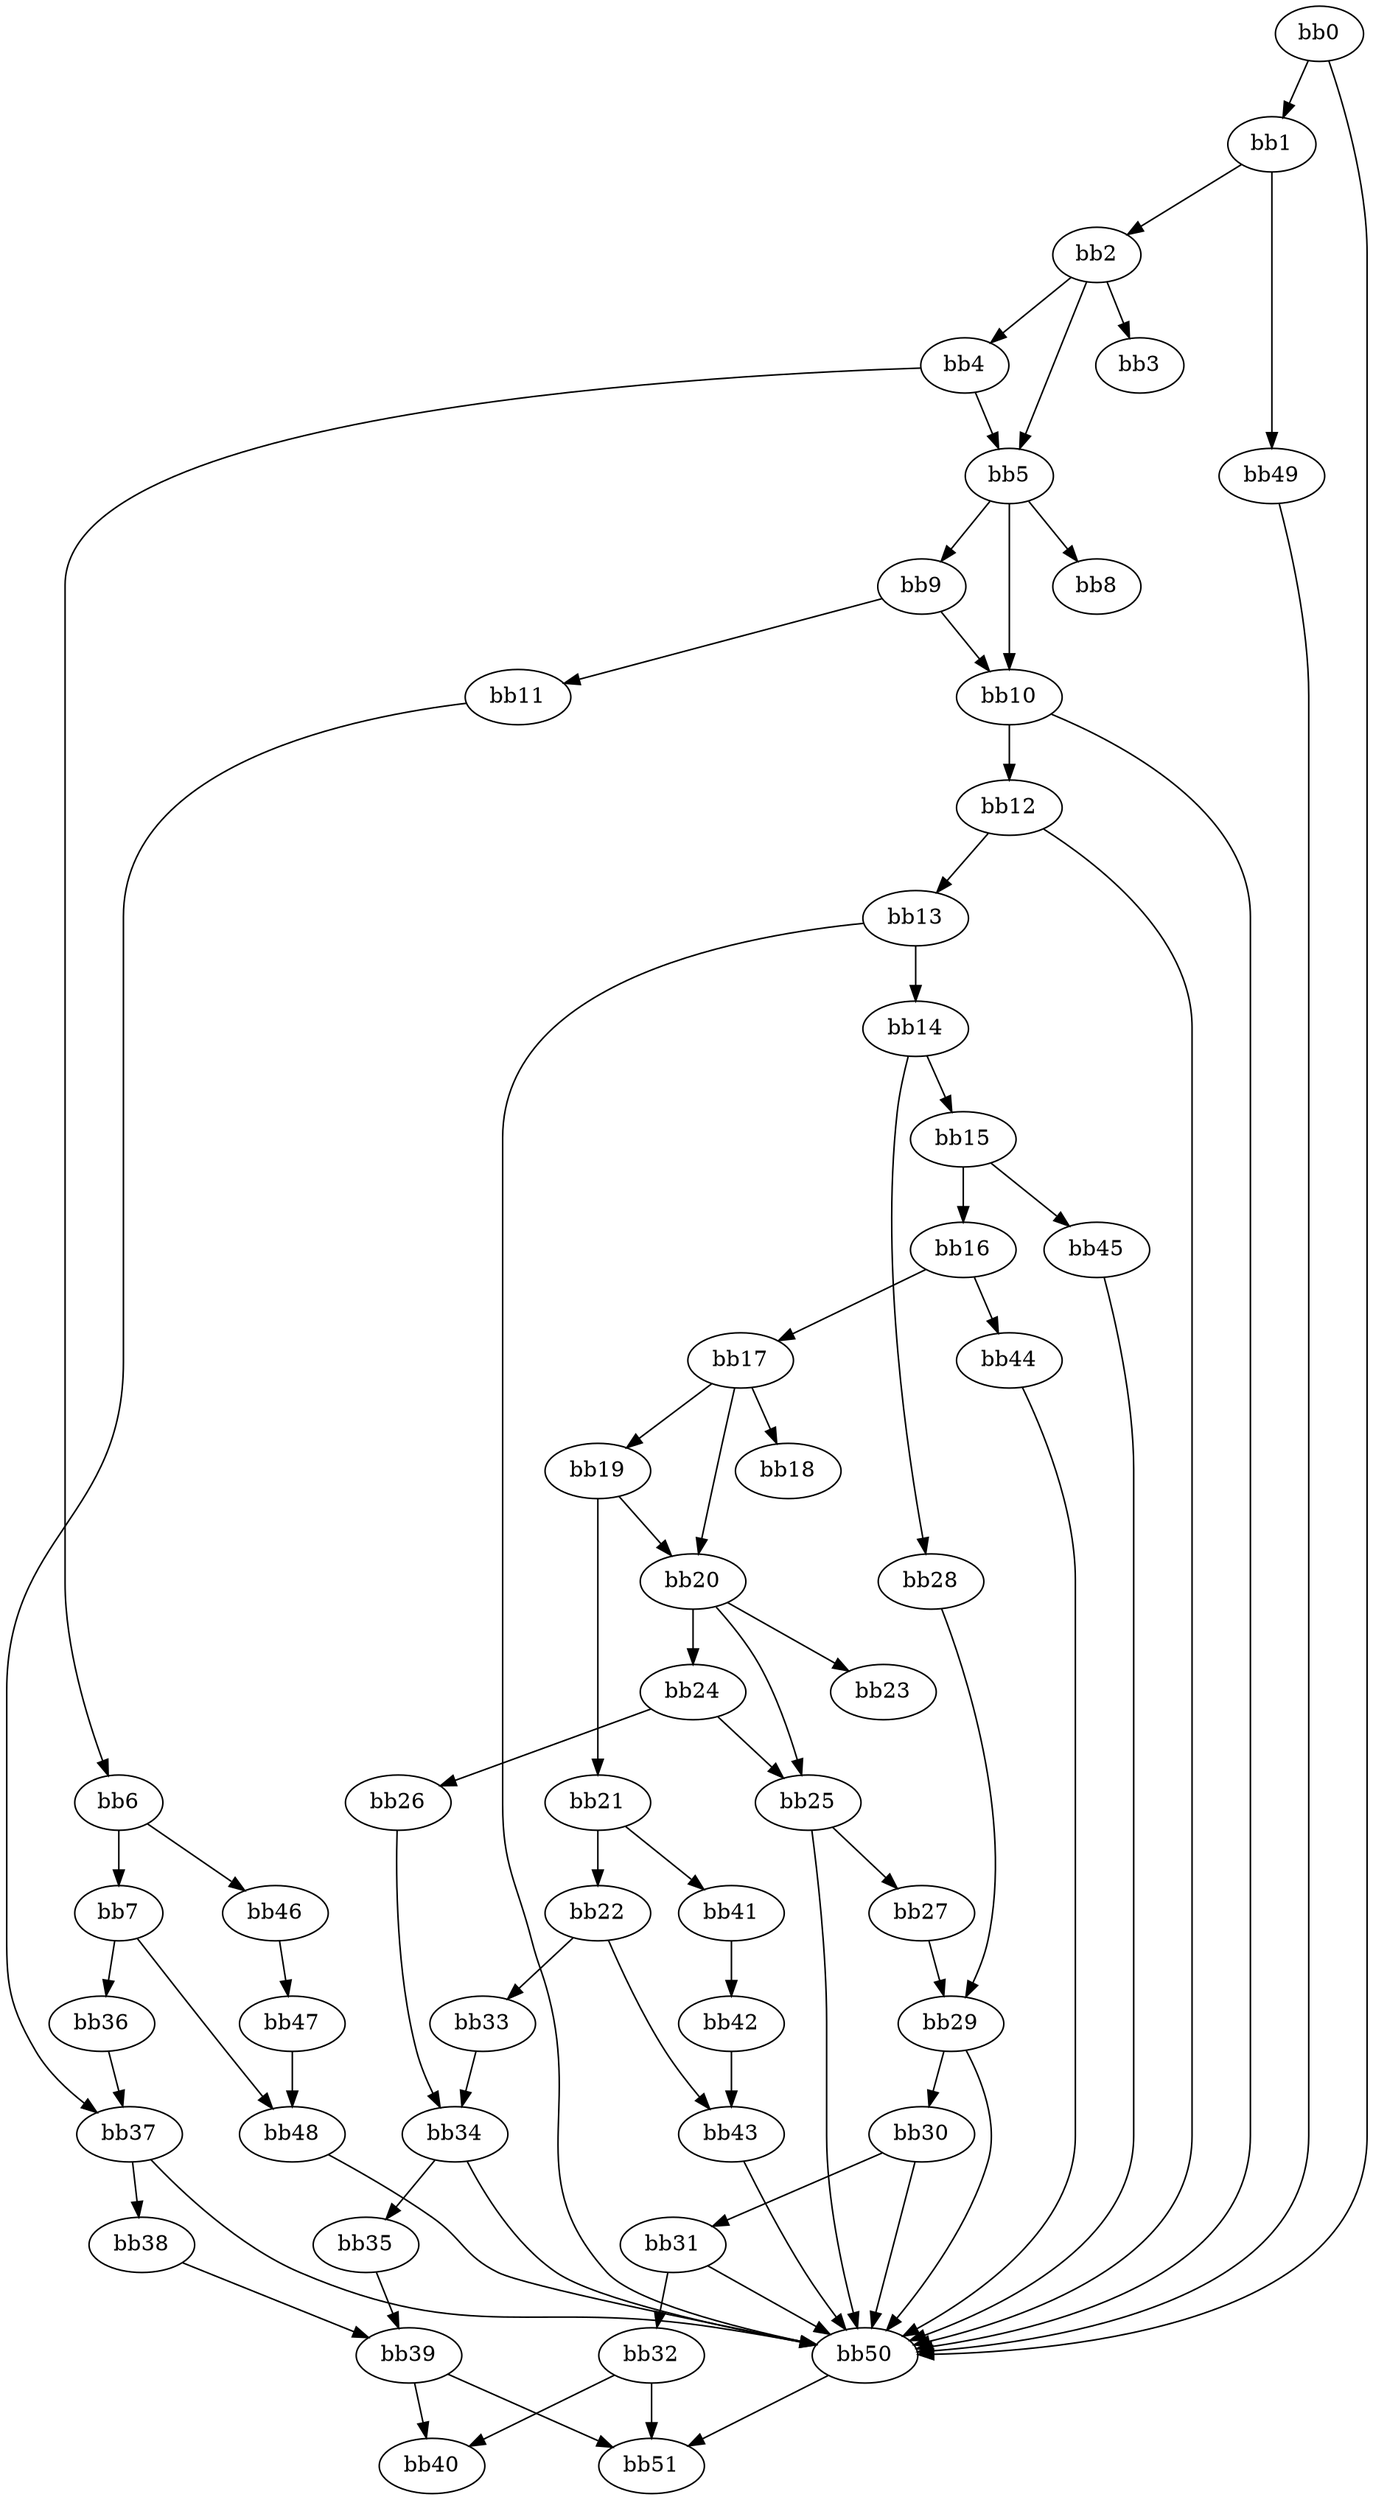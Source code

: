 digraph {
    0 [ label = "bb0\l" ]
    1 [ label = "bb1\l" ]
    2 [ label = "bb2\l" ]
    3 [ label = "bb3\l" ]
    4 [ label = "bb4\l" ]
    5 [ label = "bb5\l" ]
    6 [ label = "bb6\l" ]
    7 [ label = "bb7\l" ]
    8 [ label = "bb8\l" ]
    9 [ label = "bb9\l" ]
    10 [ label = "bb10\l" ]
    11 [ label = "bb11\l" ]
    12 [ label = "bb12\l" ]
    13 [ label = "bb13\l" ]
    14 [ label = "bb14\l" ]
    15 [ label = "bb15\l" ]
    16 [ label = "bb16\l" ]
    17 [ label = "bb17\l" ]
    18 [ label = "bb18\l" ]
    19 [ label = "bb19\l" ]
    20 [ label = "bb20\l" ]
    21 [ label = "bb21\l" ]
    22 [ label = "bb22\l" ]
    23 [ label = "bb23\l" ]
    24 [ label = "bb24\l" ]
    25 [ label = "bb25\l" ]
    26 [ label = "bb26\l" ]
    27 [ label = "bb27\l" ]
    28 [ label = "bb28\l" ]
    29 [ label = "bb29\l" ]
    30 [ label = "bb30\l" ]
    31 [ label = "bb31\l" ]
    32 [ label = "bb32\l" ]
    33 [ label = "bb33\l" ]
    34 [ label = "bb34\l" ]
    35 [ label = "bb35\l" ]
    36 [ label = "bb36\l" ]
    37 [ label = "bb37\l" ]
    38 [ label = "bb38\l" ]
    39 [ label = "bb39\l" ]
    40 [ label = "bb40\l" ]
    41 [ label = "bb41\l" ]
    42 [ label = "bb42\l" ]
    43 [ label = "bb43\l" ]
    44 [ label = "bb44\l" ]
    45 [ label = "bb45\l" ]
    46 [ label = "bb46\l" ]
    47 [ label = "bb47\l" ]
    48 [ label = "bb48\l" ]
    49 [ label = "bb49\l" ]
    50 [ label = "bb50\l" ]
    51 [ label = "bb51\l" ]
    0 -> 1 [ ]
    0 -> 50 [ ]
    1 -> 2 [ ]
    1 -> 49 [ ]
    2 -> 3 [ ]
    2 -> 4 [ ]
    2 -> 5 [ ]
    4 -> 5 [ ]
    4 -> 6 [ ]
    5 -> 8 [ ]
    5 -> 9 [ ]
    5 -> 10 [ ]
    6 -> 7 [ ]
    6 -> 46 [ ]
    7 -> 36 [ ]
    7 -> 48 [ ]
    9 -> 10 [ ]
    9 -> 11 [ ]
    10 -> 12 [ ]
    10 -> 50 [ ]
    11 -> 37 [ ]
    12 -> 13 [ ]
    12 -> 50 [ ]
    13 -> 14 [ ]
    13 -> 50 [ ]
    14 -> 15 [ ]
    14 -> 28 [ ]
    15 -> 16 [ ]
    15 -> 45 [ ]
    16 -> 17 [ ]
    16 -> 44 [ ]
    17 -> 18 [ ]
    17 -> 19 [ ]
    17 -> 20 [ ]
    19 -> 20 [ ]
    19 -> 21 [ ]
    20 -> 23 [ ]
    20 -> 24 [ ]
    20 -> 25 [ ]
    21 -> 22 [ ]
    21 -> 41 [ ]
    22 -> 33 [ ]
    22 -> 43 [ ]
    24 -> 25 [ ]
    24 -> 26 [ ]
    25 -> 27 [ ]
    25 -> 50 [ ]
    26 -> 34 [ ]
    27 -> 29 [ ]
    28 -> 29 [ ]
    29 -> 30 [ ]
    29 -> 50 [ ]
    30 -> 31 [ ]
    30 -> 50 [ ]
    31 -> 32 [ ]
    31 -> 50 [ ]
    32 -> 40 [ ]
    32 -> 51 [ ]
    33 -> 34 [ ]
    34 -> 35 [ ]
    34 -> 50 [ ]
    35 -> 39 [ ]
    36 -> 37 [ ]
    37 -> 38 [ ]
    37 -> 50 [ ]
    38 -> 39 [ ]
    39 -> 40 [ ]
    39 -> 51 [ ]
    41 -> 42 [ ]
    42 -> 43 [ ]
    43 -> 50 [ ]
    44 -> 50 [ ]
    45 -> 50 [ ]
    46 -> 47 [ ]
    47 -> 48 [ ]
    48 -> 50 [ ]
    49 -> 50 [ ]
    50 -> 51 [ ]
}

